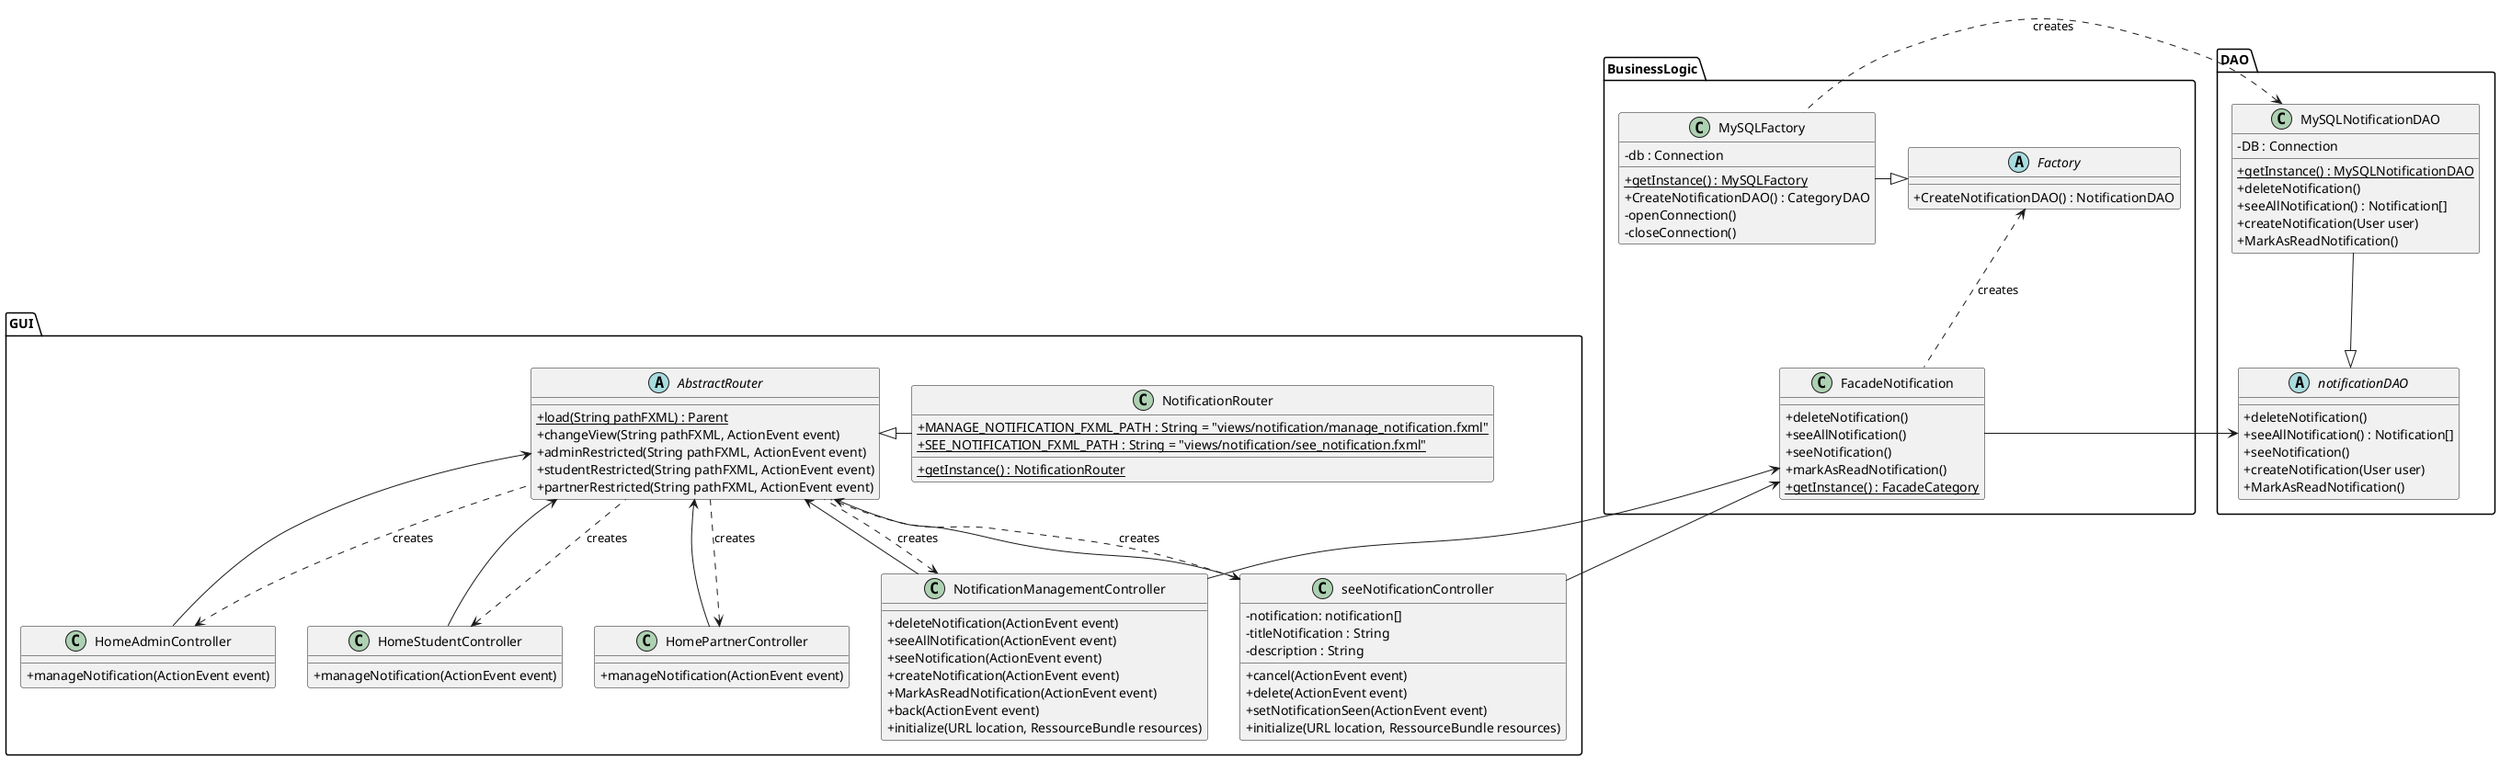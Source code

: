 @startuml
skinparam classAttributeIconSize 0

package GUI{
    abstract class AbstractRouter{
        + {static} load(String pathFXML) : Parent
        + changeView(String pathFXML, ActionEvent event)
        + adminRestricted(String pathFXML, ActionEvent event)
        + studentRestricted(String pathFXML, ActionEvent event)
        + partnerRestricted(String pathFXML, ActionEvent event)
    }

    class NotificationRouter{
         + {static} MANAGE_NOTIFICATION_FXML_PATH : String = "views/notification/manage_notification.fxml"
         + {static} SEE_NOTIFICATION_FXML_PATH : String = "views/notification/see_notification.fxml"
         + {static} getInstance() : NotificationRouter
    }
    class HomeAdminController{
            + manageNotification(ActionEvent event)
    }

     class HomeStudentController{
            + manageNotification(ActionEvent event)
     }

     class HomePartnerController{
            + manageNotification(ActionEvent event)
     }

    class NotificationManagementController{
            + deleteNotification(ActionEvent event)
            + seeAllNotification(ActionEvent event)
            + seeNotification(ActionEvent event)
            + createNotification(ActionEvent event)
            + MarkAsReadNotification(ActionEvent event)
            + back(ActionEvent event)
            + initialize(URL location, RessourceBundle resources)

    }

     class seeNotificationController{
            - notification: notification[]
            - titleNotification : String
            - description : String
            + cancel(ActionEvent event)
            + delete(ActionEvent event)
            + setNotificationSeen(ActionEvent event)
            + initialize(URL location, RessourceBundle resources)
        }


    AbstractRouter <|-right- NotificationRouter
    AbstractRouter <-- HomeAdminController
    AbstractRouter <-- HomePartnerController
    AbstractRouter <-- HomeStudentController
    AbstractRouter <-- NotificationManagementController
    AbstractRouter <-- seeNotificationController

    NotificationManagementController <.. AbstractRouter : creates
    seeNotificationController <.. AbstractRouter : creates
    HomePartnerController <.. AbstractRouter : creates
    HomeStudentController <.. AbstractRouter : creates
    HomeAdminController <.. AbstractRouter : creates



}
package BusinessLogic{
    class FacadeNotification{
        + deleteNotification()
        + seeAllNotification()
        + seeNotification()
        + markAsReadNotification()
        + {static} getInstance() : FacadeCategory
    }

    abstract class Factory{
        + CreateNotificationDAO() : NotificationDAO
    }
    class MySQLFactory{
        - db : Connection
        + {static} getInstance() : MySQLFactory
        + CreateNotificationDAO() : CategoryDAO
        - openConnection()
        - closeConnection()
    }


    Factory <.. FacadeNotification : creates
    Factory <|-left- MySQLFactory

    FacadeNotification <-- NotificationManagementController
    FacadeNotification <-- seeNotificationController

}

package DAO{

    abstract class notificationDAO{
        + deleteNotification()
        + seeAllNotification() : Notification[]
        + seeNotification()
        + createNotification(User user)
        + MarkAsReadNotification()
    }

    class MySQLNotificationDAO{
        - DB : Connection
        + {static} getInstance() : MySQLNotificationDAO
        + deleteNotification()
        + seeAllNotification() : Notification[]
        + createNotification(User user)
        + MarkAsReadNotification()
    }

    MySQLNotificationDAO --|> notificationDAO
    MySQLNotificationDAO <.right. MySQLFactory : creates

    notificationDAO <-right- FacadeNotification
}



@enduml